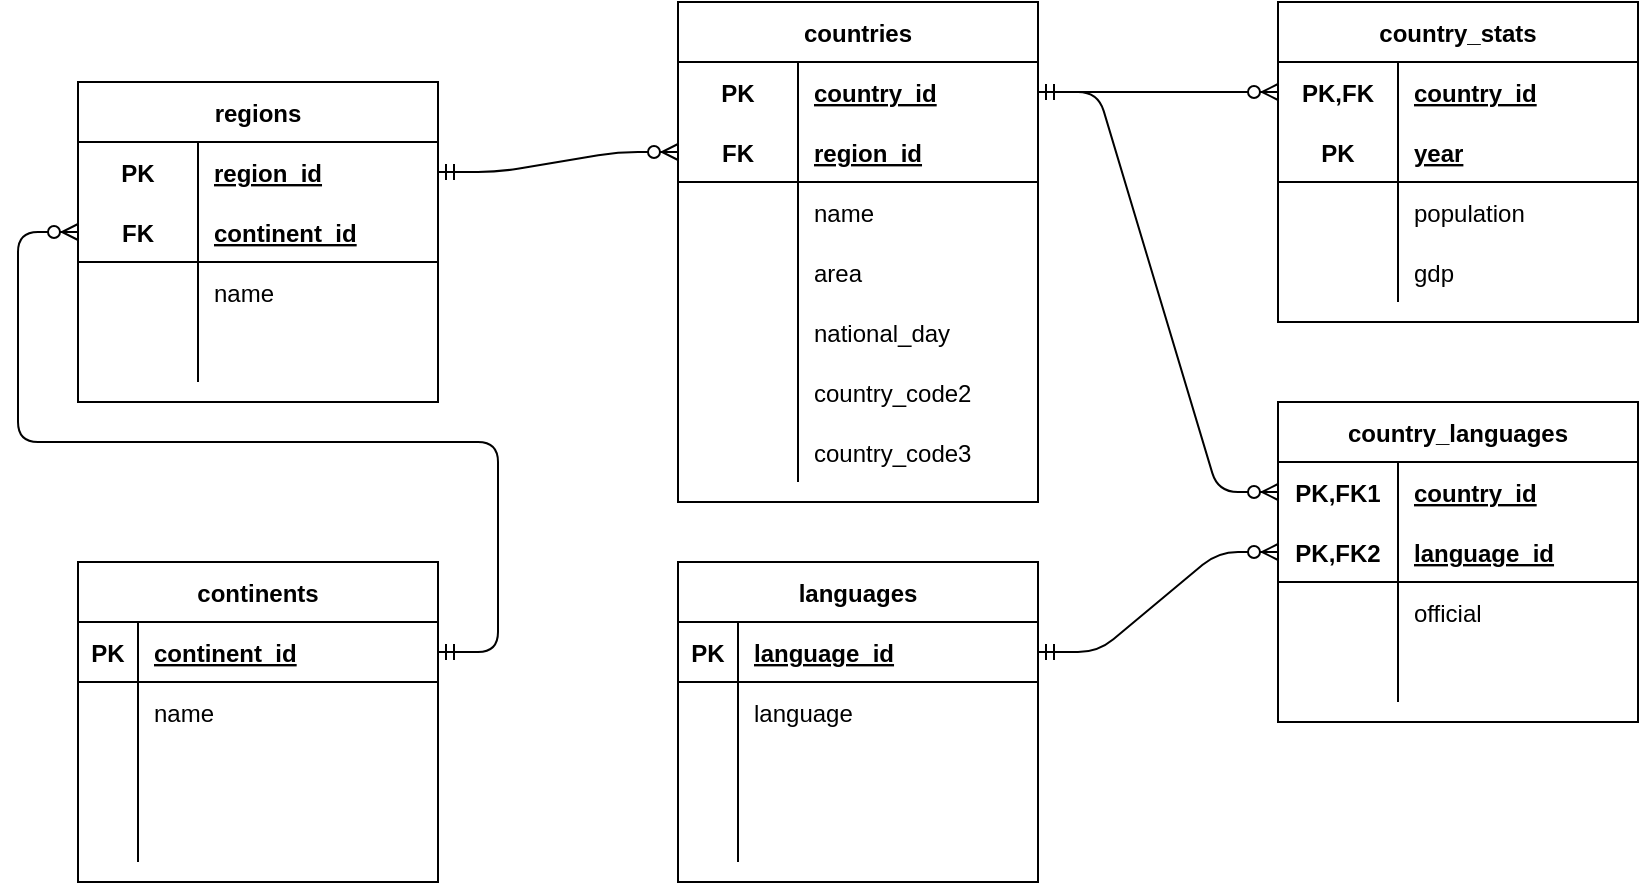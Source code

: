 <mxfile version="14.0.4" type="device"><diagram id="R2lEEEUBdFMjLlhIrx00" name="Page-1"><mxGraphModel dx="1554" dy="916" grid="1" gridSize="10" guides="1" tooltips="1" connect="1" arrows="1" fold="1" page="1" pageScale="1" pageWidth="850" pageHeight="1100" math="0" shadow="0" extFonts="Permanent Marker^https://fonts.googleapis.com/css?family=Permanent+Marker"><root><mxCell id="0"/><mxCell id="1" parent="0"/><mxCell id="aKPgTJMskJocDyLcc4iF-41" value="country_languages" style="shape=table;startSize=30;container=1;collapsible=1;childLayout=tableLayout;fixedRows=1;rowLines=0;fontStyle=1;align=center;resizeLast=1;" parent="1" vertex="1"><mxGeometry x="640" y="240" width="180" height="160" as="geometry"/></mxCell><mxCell id="aKPgTJMskJocDyLcc4iF-42" value="" style="shape=partialRectangle;collapsible=0;dropTarget=0;pointerEvents=0;fillColor=none;top=0;left=0;bottom=0;right=0;points=[[0,0.5],[1,0.5]];portConstraint=eastwest;" parent="aKPgTJMskJocDyLcc4iF-41" vertex="1"><mxGeometry y="30" width="180" height="30" as="geometry"/></mxCell><mxCell id="aKPgTJMskJocDyLcc4iF-43" value="PK,FK1" style="shape=partialRectangle;connectable=0;fillColor=none;top=0;left=0;bottom=0;right=0;fontStyle=1;overflow=hidden;" parent="aKPgTJMskJocDyLcc4iF-42" vertex="1"><mxGeometry width="60" height="30" as="geometry"/></mxCell><mxCell id="aKPgTJMskJocDyLcc4iF-44" value="country_id" style="shape=partialRectangle;connectable=0;fillColor=none;top=0;left=0;bottom=0;right=0;align=left;spacingLeft=6;fontStyle=5;overflow=hidden;" parent="aKPgTJMskJocDyLcc4iF-42" vertex="1"><mxGeometry x="60" width="120" height="30" as="geometry"/></mxCell><mxCell id="aKPgTJMskJocDyLcc4iF-45" value="" style="shape=partialRectangle;collapsible=0;dropTarget=0;pointerEvents=0;fillColor=none;top=0;left=0;bottom=1;right=0;points=[[0,0.5],[1,0.5]];portConstraint=eastwest;" parent="aKPgTJMskJocDyLcc4iF-41" vertex="1"><mxGeometry y="60" width="180" height="30" as="geometry"/></mxCell><mxCell id="aKPgTJMskJocDyLcc4iF-46" value="PK,FK2" style="shape=partialRectangle;connectable=0;fillColor=none;top=0;left=0;bottom=0;right=0;fontStyle=1;overflow=hidden;" parent="aKPgTJMskJocDyLcc4iF-45" vertex="1"><mxGeometry width="60" height="30" as="geometry"/></mxCell><mxCell id="aKPgTJMskJocDyLcc4iF-47" value="language_id" style="shape=partialRectangle;connectable=0;fillColor=none;top=0;left=0;bottom=0;right=0;align=left;spacingLeft=6;fontStyle=5;overflow=hidden;" parent="aKPgTJMskJocDyLcc4iF-45" vertex="1"><mxGeometry x="60" width="120" height="30" as="geometry"/></mxCell><mxCell id="aKPgTJMskJocDyLcc4iF-48" value="" style="shape=partialRectangle;collapsible=0;dropTarget=0;pointerEvents=0;fillColor=none;top=0;left=0;bottom=0;right=0;points=[[0,0.5],[1,0.5]];portConstraint=eastwest;" parent="aKPgTJMskJocDyLcc4iF-41" vertex="1"><mxGeometry y="90" width="180" height="30" as="geometry"/></mxCell><mxCell id="aKPgTJMskJocDyLcc4iF-49" value="" style="shape=partialRectangle;connectable=0;fillColor=none;top=0;left=0;bottom=0;right=0;editable=1;overflow=hidden;" parent="aKPgTJMskJocDyLcc4iF-48" vertex="1"><mxGeometry width="60" height="30" as="geometry"/></mxCell><mxCell id="aKPgTJMskJocDyLcc4iF-50" value="official" style="shape=partialRectangle;connectable=0;fillColor=none;top=0;left=0;bottom=0;right=0;align=left;spacingLeft=6;overflow=hidden;" parent="aKPgTJMskJocDyLcc4iF-48" vertex="1"><mxGeometry x="60" width="120" height="30" as="geometry"/></mxCell><mxCell id="aKPgTJMskJocDyLcc4iF-51" value="" style="shape=partialRectangle;collapsible=0;dropTarget=0;pointerEvents=0;fillColor=none;top=0;left=0;bottom=0;right=0;points=[[0,0.5],[1,0.5]];portConstraint=eastwest;" parent="aKPgTJMskJocDyLcc4iF-41" vertex="1"><mxGeometry y="120" width="180" height="30" as="geometry"/></mxCell><mxCell id="aKPgTJMskJocDyLcc4iF-52" value="" style="shape=partialRectangle;connectable=0;fillColor=none;top=0;left=0;bottom=0;right=0;editable=1;overflow=hidden;" parent="aKPgTJMskJocDyLcc4iF-51" vertex="1"><mxGeometry width="60" height="30" as="geometry"/></mxCell><mxCell id="aKPgTJMskJocDyLcc4iF-53" value="" style="shape=partialRectangle;connectable=0;fillColor=none;top=0;left=0;bottom=0;right=0;align=left;spacingLeft=6;overflow=hidden;" parent="aKPgTJMskJocDyLcc4iF-51" vertex="1"><mxGeometry x="60" width="120" height="30" as="geometry"/></mxCell><mxCell id="aKPgTJMskJocDyLcc4iF-54" value="country_stats" style="shape=table;startSize=30;container=1;collapsible=1;childLayout=tableLayout;fixedRows=1;rowLines=0;fontStyle=1;align=center;resizeLast=1;" parent="1" vertex="1"><mxGeometry x="640" y="40" width="180" height="160" as="geometry"/></mxCell><mxCell id="aKPgTJMskJocDyLcc4iF-55" value="" style="shape=partialRectangle;collapsible=0;dropTarget=0;pointerEvents=0;fillColor=none;top=0;left=0;bottom=0;right=0;points=[[0,0.5],[1,0.5]];portConstraint=eastwest;" parent="aKPgTJMskJocDyLcc4iF-54" vertex="1"><mxGeometry y="30" width="180" height="30" as="geometry"/></mxCell><mxCell id="aKPgTJMskJocDyLcc4iF-56" value="PK,FK" style="shape=partialRectangle;connectable=0;fillColor=none;top=0;left=0;bottom=0;right=0;fontStyle=1;overflow=hidden;" parent="aKPgTJMskJocDyLcc4iF-55" vertex="1"><mxGeometry width="60" height="30" as="geometry"/></mxCell><mxCell id="aKPgTJMskJocDyLcc4iF-57" value="country_id" style="shape=partialRectangle;connectable=0;fillColor=none;top=0;left=0;bottom=0;right=0;align=left;spacingLeft=6;fontStyle=5;overflow=hidden;" parent="aKPgTJMskJocDyLcc4iF-55" vertex="1"><mxGeometry x="60" width="120" height="30" as="geometry"/></mxCell><mxCell id="aKPgTJMskJocDyLcc4iF-58" value="" style="shape=partialRectangle;collapsible=0;dropTarget=0;pointerEvents=0;fillColor=none;top=0;left=0;bottom=1;right=0;points=[[0,0.5],[1,0.5]];portConstraint=eastwest;" parent="aKPgTJMskJocDyLcc4iF-54" vertex="1"><mxGeometry y="60" width="180" height="30" as="geometry"/></mxCell><mxCell id="aKPgTJMskJocDyLcc4iF-59" value="PK" style="shape=partialRectangle;connectable=0;fillColor=none;top=0;left=0;bottom=0;right=0;fontStyle=1;overflow=hidden;" parent="aKPgTJMskJocDyLcc4iF-58" vertex="1"><mxGeometry width="60" height="30" as="geometry"/></mxCell><mxCell id="aKPgTJMskJocDyLcc4iF-60" value="year" style="shape=partialRectangle;connectable=0;fillColor=none;top=0;left=0;bottom=0;right=0;align=left;spacingLeft=6;fontStyle=5;overflow=hidden;" parent="aKPgTJMskJocDyLcc4iF-58" vertex="1"><mxGeometry x="60" width="120" height="30" as="geometry"/></mxCell><mxCell id="aKPgTJMskJocDyLcc4iF-61" value="" style="shape=partialRectangle;collapsible=0;dropTarget=0;pointerEvents=0;fillColor=none;top=0;left=0;bottom=0;right=0;points=[[0,0.5],[1,0.5]];portConstraint=eastwest;" parent="aKPgTJMskJocDyLcc4iF-54" vertex="1"><mxGeometry y="90" width="180" height="30" as="geometry"/></mxCell><mxCell id="aKPgTJMskJocDyLcc4iF-62" value="" style="shape=partialRectangle;connectable=0;fillColor=none;top=0;left=0;bottom=0;right=0;editable=1;overflow=hidden;" parent="aKPgTJMskJocDyLcc4iF-61" vertex="1"><mxGeometry width="60" height="30" as="geometry"/></mxCell><mxCell id="aKPgTJMskJocDyLcc4iF-63" value="population" style="shape=partialRectangle;connectable=0;fillColor=none;top=0;left=0;bottom=0;right=0;align=left;spacingLeft=6;overflow=hidden;" parent="aKPgTJMskJocDyLcc4iF-61" vertex="1"><mxGeometry x="60" width="120" height="30" as="geometry"/></mxCell><mxCell id="aKPgTJMskJocDyLcc4iF-64" value="" style="shape=partialRectangle;collapsible=0;dropTarget=0;pointerEvents=0;fillColor=none;top=0;left=0;bottom=0;right=0;points=[[0,0.5],[1,0.5]];portConstraint=eastwest;" parent="aKPgTJMskJocDyLcc4iF-54" vertex="1"><mxGeometry y="120" width="180" height="30" as="geometry"/></mxCell><mxCell id="aKPgTJMskJocDyLcc4iF-65" value="" style="shape=partialRectangle;connectable=0;fillColor=none;top=0;left=0;bottom=0;right=0;editable=1;overflow=hidden;" parent="aKPgTJMskJocDyLcc4iF-64" vertex="1"><mxGeometry width="60" height="30" as="geometry"/></mxCell><mxCell id="aKPgTJMskJocDyLcc4iF-66" value="gdp" style="shape=partialRectangle;connectable=0;fillColor=none;top=0;left=0;bottom=0;right=0;align=left;spacingLeft=6;overflow=hidden;" parent="aKPgTJMskJocDyLcc4iF-64" vertex="1"><mxGeometry x="60" width="120" height="30" as="geometry"/></mxCell><mxCell id="AbaBaUnDroJ3zwLd7RXz-52" value="countries" style="shape=table;startSize=30;container=1;collapsible=1;childLayout=tableLayout;fixedRows=1;rowLines=0;fontStyle=1;align=center;resizeLast=1;" parent="1" vertex="1"><mxGeometry x="340" y="40" width="180" height="250" as="geometry"/></mxCell><mxCell id="AbaBaUnDroJ3zwLd7RXz-53" value="" style="shape=partialRectangle;collapsible=0;dropTarget=0;pointerEvents=0;fillColor=none;top=0;left=0;bottom=0;right=0;points=[[0,0.5],[1,0.5]];portConstraint=eastwest;" parent="AbaBaUnDroJ3zwLd7RXz-52" vertex="1"><mxGeometry y="30" width="180" height="30" as="geometry"/></mxCell><mxCell id="AbaBaUnDroJ3zwLd7RXz-54" value="PK" style="shape=partialRectangle;connectable=0;fillColor=none;top=0;left=0;bottom=0;right=0;fontStyle=1;overflow=hidden;" parent="AbaBaUnDroJ3zwLd7RXz-53" vertex="1"><mxGeometry width="60" height="30" as="geometry"/></mxCell><mxCell id="AbaBaUnDroJ3zwLd7RXz-55" value="country_id" style="shape=partialRectangle;connectable=0;fillColor=none;top=0;left=0;bottom=0;right=0;align=left;spacingLeft=6;fontStyle=5;overflow=hidden;" parent="AbaBaUnDroJ3zwLd7RXz-53" vertex="1"><mxGeometry x="60" width="120" height="30" as="geometry"/></mxCell><mxCell id="AbaBaUnDroJ3zwLd7RXz-56" value="" style="shape=partialRectangle;collapsible=0;dropTarget=0;pointerEvents=0;fillColor=none;top=0;left=0;bottom=1;right=0;points=[[0,0.5],[1,0.5]];portConstraint=eastwest;" parent="AbaBaUnDroJ3zwLd7RXz-52" vertex="1"><mxGeometry y="60" width="180" height="30" as="geometry"/></mxCell><mxCell id="AbaBaUnDroJ3zwLd7RXz-57" value="FK" style="shape=partialRectangle;connectable=0;fillColor=none;top=0;left=0;bottom=0;right=0;fontStyle=1;overflow=hidden;" parent="AbaBaUnDroJ3zwLd7RXz-56" vertex="1"><mxGeometry width="60" height="30" as="geometry"/></mxCell><mxCell id="AbaBaUnDroJ3zwLd7RXz-58" value="region_id" style="shape=partialRectangle;connectable=0;fillColor=none;top=0;left=0;bottom=0;right=0;align=left;spacingLeft=6;fontStyle=5;overflow=hidden;" parent="AbaBaUnDroJ3zwLd7RXz-56" vertex="1"><mxGeometry x="60" width="120" height="30" as="geometry"/></mxCell><mxCell id="AbaBaUnDroJ3zwLd7RXz-59" value="" style="shape=partialRectangle;collapsible=0;dropTarget=0;pointerEvents=0;fillColor=none;top=0;left=0;bottom=0;right=0;points=[[0,0.5],[1,0.5]];portConstraint=eastwest;" parent="AbaBaUnDroJ3zwLd7RXz-52" vertex="1"><mxGeometry y="90" width="180" height="30" as="geometry"/></mxCell><mxCell id="AbaBaUnDroJ3zwLd7RXz-60" value="" style="shape=partialRectangle;connectable=0;fillColor=none;top=0;left=0;bottom=0;right=0;editable=1;overflow=hidden;" parent="AbaBaUnDroJ3zwLd7RXz-59" vertex="1"><mxGeometry width="60" height="30" as="geometry"/></mxCell><mxCell id="AbaBaUnDroJ3zwLd7RXz-61" value="name" style="shape=partialRectangle;connectable=0;fillColor=none;top=0;left=0;bottom=0;right=0;align=left;spacingLeft=6;overflow=hidden;" parent="AbaBaUnDroJ3zwLd7RXz-59" vertex="1"><mxGeometry x="60" width="120" height="30" as="geometry"/></mxCell><mxCell id="AbaBaUnDroJ3zwLd7RXz-62" value="" style="shape=partialRectangle;collapsible=0;dropTarget=0;pointerEvents=0;fillColor=none;top=0;left=0;bottom=0;right=0;points=[[0,0.5],[1,0.5]];portConstraint=eastwest;" parent="AbaBaUnDroJ3zwLd7RXz-52" vertex="1"><mxGeometry y="120" width="180" height="30" as="geometry"/></mxCell><mxCell id="AbaBaUnDroJ3zwLd7RXz-63" value="" style="shape=partialRectangle;connectable=0;fillColor=none;top=0;left=0;bottom=0;right=0;editable=1;overflow=hidden;" parent="AbaBaUnDroJ3zwLd7RXz-62" vertex="1"><mxGeometry width="60" height="30" as="geometry"/></mxCell><mxCell id="AbaBaUnDroJ3zwLd7RXz-64" value="area" style="shape=partialRectangle;connectable=0;fillColor=none;top=0;left=0;bottom=0;right=0;align=left;spacingLeft=6;overflow=hidden;" parent="AbaBaUnDroJ3zwLd7RXz-62" vertex="1"><mxGeometry x="60" width="120" height="30" as="geometry"/></mxCell><mxCell id="AbaBaUnDroJ3zwLd7RXz-65" value="" style="shape=partialRectangle;collapsible=0;dropTarget=0;pointerEvents=0;fillColor=none;top=0;left=0;bottom=0;right=0;points=[[0,0.5],[1,0.5]];portConstraint=eastwest;" parent="AbaBaUnDroJ3zwLd7RXz-52" vertex="1"><mxGeometry y="150" width="180" height="30" as="geometry"/></mxCell><mxCell id="AbaBaUnDroJ3zwLd7RXz-66" value="" style="shape=partialRectangle;connectable=0;fillColor=none;top=0;left=0;bottom=0;right=0;editable=1;overflow=hidden;" parent="AbaBaUnDroJ3zwLd7RXz-65" vertex="1"><mxGeometry width="60" height="30" as="geometry"/></mxCell><mxCell id="AbaBaUnDroJ3zwLd7RXz-67" value="national_day" style="shape=partialRectangle;connectable=0;fillColor=none;top=0;left=0;bottom=0;right=0;align=left;spacingLeft=6;overflow=hidden;" parent="AbaBaUnDroJ3zwLd7RXz-65" vertex="1"><mxGeometry x="60" width="120" height="30" as="geometry"/></mxCell><mxCell id="AbaBaUnDroJ3zwLd7RXz-68" value="" style="shape=partialRectangle;collapsible=0;dropTarget=0;pointerEvents=0;fillColor=none;top=0;left=0;bottom=0;right=0;points=[[0,0.5],[1,0.5]];portConstraint=eastwest;" parent="AbaBaUnDroJ3zwLd7RXz-52" vertex="1"><mxGeometry y="180" width="180" height="30" as="geometry"/></mxCell><mxCell id="AbaBaUnDroJ3zwLd7RXz-69" value="" style="shape=partialRectangle;connectable=0;fillColor=none;top=0;left=0;bottom=0;right=0;editable=1;overflow=hidden;" parent="AbaBaUnDroJ3zwLd7RXz-68" vertex="1"><mxGeometry width="60" height="30" as="geometry"/></mxCell><mxCell id="AbaBaUnDroJ3zwLd7RXz-70" value="country_code2" style="shape=partialRectangle;connectable=0;fillColor=none;top=0;left=0;bottom=0;right=0;align=left;spacingLeft=6;overflow=hidden;" parent="AbaBaUnDroJ3zwLd7RXz-68" vertex="1"><mxGeometry x="60" width="120" height="30" as="geometry"/></mxCell><mxCell id="AbaBaUnDroJ3zwLd7RXz-71" value="" style="shape=partialRectangle;collapsible=0;dropTarget=0;pointerEvents=0;fillColor=none;top=0;left=0;bottom=0;right=0;points=[[0,0.5],[1,0.5]];portConstraint=eastwest;" parent="AbaBaUnDroJ3zwLd7RXz-52" vertex="1"><mxGeometry y="210" width="180" height="30" as="geometry"/></mxCell><mxCell id="AbaBaUnDroJ3zwLd7RXz-72" value="" style="shape=partialRectangle;connectable=0;fillColor=none;top=0;left=0;bottom=0;right=0;editable=1;overflow=hidden;" parent="AbaBaUnDroJ3zwLd7RXz-71" vertex="1"><mxGeometry width="60" height="30" as="geometry"/></mxCell><mxCell id="AbaBaUnDroJ3zwLd7RXz-73" value="country_code3" style="shape=partialRectangle;connectable=0;fillColor=none;top=0;left=0;bottom=0;right=0;align=left;spacingLeft=6;overflow=hidden;" parent="AbaBaUnDroJ3zwLd7RXz-71" vertex="1"><mxGeometry x="60" width="120" height="30" as="geometry"/></mxCell><mxCell id="aKPgTJMskJocDyLcc4iF-1" value="languages" style="shape=table;startSize=30;container=1;collapsible=1;childLayout=tableLayout;fixedRows=1;rowLines=0;fontStyle=1;align=center;resizeLast=1;" parent="1" vertex="1"><mxGeometry x="340" y="320" width="180" height="160" as="geometry"/></mxCell><mxCell id="aKPgTJMskJocDyLcc4iF-2" value="" style="shape=partialRectangle;collapsible=0;dropTarget=0;pointerEvents=0;fillColor=none;top=0;left=0;bottom=1;right=0;points=[[0,0.5],[1,0.5]];portConstraint=eastwest;" parent="aKPgTJMskJocDyLcc4iF-1" vertex="1"><mxGeometry y="30" width="180" height="30" as="geometry"/></mxCell><mxCell id="aKPgTJMskJocDyLcc4iF-3" value="PK" style="shape=partialRectangle;connectable=0;fillColor=none;top=0;left=0;bottom=0;right=0;fontStyle=1;overflow=hidden;" parent="aKPgTJMskJocDyLcc4iF-2" vertex="1"><mxGeometry width="30" height="30" as="geometry"/></mxCell><mxCell id="aKPgTJMskJocDyLcc4iF-4" value="language_id" style="shape=partialRectangle;connectable=0;fillColor=none;top=0;left=0;bottom=0;right=0;align=left;spacingLeft=6;fontStyle=5;overflow=hidden;" parent="aKPgTJMskJocDyLcc4iF-2" vertex="1"><mxGeometry x="30" width="150" height="30" as="geometry"/></mxCell><mxCell id="aKPgTJMskJocDyLcc4iF-5" value="" style="shape=partialRectangle;collapsible=0;dropTarget=0;pointerEvents=0;fillColor=none;top=0;left=0;bottom=0;right=0;points=[[0,0.5],[1,0.5]];portConstraint=eastwest;" parent="aKPgTJMskJocDyLcc4iF-1" vertex="1"><mxGeometry y="60" width="180" height="30" as="geometry"/></mxCell><mxCell id="aKPgTJMskJocDyLcc4iF-6" value="" style="shape=partialRectangle;connectable=0;fillColor=none;top=0;left=0;bottom=0;right=0;editable=1;overflow=hidden;" parent="aKPgTJMskJocDyLcc4iF-5" vertex="1"><mxGeometry width="30" height="30" as="geometry"/></mxCell><mxCell id="aKPgTJMskJocDyLcc4iF-7" value="language" style="shape=partialRectangle;connectable=0;fillColor=none;top=0;left=0;bottom=0;right=0;align=left;spacingLeft=6;overflow=hidden;" parent="aKPgTJMskJocDyLcc4iF-5" vertex="1"><mxGeometry x="30" width="150" height="30" as="geometry"/></mxCell><mxCell id="aKPgTJMskJocDyLcc4iF-8" value="" style="shape=partialRectangle;collapsible=0;dropTarget=0;pointerEvents=0;fillColor=none;top=0;left=0;bottom=0;right=0;points=[[0,0.5],[1,0.5]];portConstraint=eastwest;" parent="aKPgTJMskJocDyLcc4iF-1" vertex="1"><mxGeometry y="90" width="180" height="30" as="geometry"/></mxCell><mxCell id="aKPgTJMskJocDyLcc4iF-9" value="" style="shape=partialRectangle;connectable=0;fillColor=none;top=0;left=0;bottom=0;right=0;editable=1;overflow=hidden;" parent="aKPgTJMskJocDyLcc4iF-8" vertex="1"><mxGeometry width="30" height="30" as="geometry"/></mxCell><mxCell id="aKPgTJMskJocDyLcc4iF-10" value="" style="shape=partialRectangle;connectable=0;fillColor=none;top=0;left=0;bottom=0;right=0;align=left;spacingLeft=6;overflow=hidden;" parent="aKPgTJMskJocDyLcc4iF-8" vertex="1"><mxGeometry x="30" width="150" height="30" as="geometry"/></mxCell><mxCell id="aKPgTJMskJocDyLcc4iF-11" value="" style="shape=partialRectangle;collapsible=0;dropTarget=0;pointerEvents=0;fillColor=none;top=0;left=0;bottom=0;right=0;points=[[0,0.5],[1,0.5]];portConstraint=eastwest;" parent="aKPgTJMskJocDyLcc4iF-1" vertex="1"><mxGeometry y="120" width="180" height="30" as="geometry"/></mxCell><mxCell id="aKPgTJMskJocDyLcc4iF-12" value="" style="shape=partialRectangle;connectable=0;fillColor=none;top=0;left=0;bottom=0;right=0;editable=1;overflow=hidden;" parent="aKPgTJMskJocDyLcc4iF-11" vertex="1"><mxGeometry width="30" height="30" as="geometry"/></mxCell><mxCell id="aKPgTJMskJocDyLcc4iF-13" value="" style="shape=partialRectangle;connectable=0;fillColor=none;top=0;left=0;bottom=0;right=0;align=left;spacingLeft=6;overflow=hidden;" parent="aKPgTJMskJocDyLcc4iF-11" vertex="1"><mxGeometry x="30" width="150" height="30" as="geometry"/></mxCell><mxCell id="AbaBaUnDroJ3zwLd7RXz-104" value="regions" style="shape=table;startSize=30;container=1;collapsible=1;childLayout=tableLayout;fixedRows=1;rowLines=0;fontStyle=1;align=center;resizeLast=1;" parent="1" vertex="1"><mxGeometry x="40" y="80" width="180" height="160" as="geometry"/></mxCell><mxCell id="AbaBaUnDroJ3zwLd7RXz-105" value="" style="shape=partialRectangle;collapsible=0;dropTarget=0;pointerEvents=0;fillColor=none;top=0;left=0;bottom=0;right=0;points=[[0,0.5],[1,0.5]];portConstraint=eastwest;" parent="AbaBaUnDroJ3zwLd7RXz-104" vertex="1"><mxGeometry y="30" width="180" height="30" as="geometry"/></mxCell><mxCell id="AbaBaUnDroJ3zwLd7RXz-106" value="PK" style="shape=partialRectangle;connectable=0;fillColor=none;top=0;left=0;bottom=0;right=0;fontStyle=1;overflow=hidden;" parent="AbaBaUnDroJ3zwLd7RXz-105" vertex="1"><mxGeometry width="60" height="30" as="geometry"/></mxCell><mxCell id="AbaBaUnDroJ3zwLd7RXz-107" value="region_id" style="shape=partialRectangle;connectable=0;fillColor=none;top=0;left=0;bottom=0;right=0;align=left;spacingLeft=6;fontStyle=5;overflow=hidden;" parent="AbaBaUnDroJ3zwLd7RXz-105" vertex="1"><mxGeometry x="60" width="120" height="30" as="geometry"/></mxCell><mxCell id="AbaBaUnDroJ3zwLd7RXz-108" value="" style="shape=partialRectangle;collapsible=0;dropTarget=0;pointerEvents=0;fillColor=none;top=0;left=0;bottom=1;right=0;points=[[0,0.5],[1,0.5]];portConstraint=eastwest;" parent="AbaBaUnDroJ3zwLd7RXz-104" vertex="1"><mxGeometry y="60" width="180" height="30" as="geometry"/></mxCell><mxCell id="AbaBaUnDroJ3zwLd7RXz-109" value="FK" style="shape=partialRectangle;connectable=0;fillColor=none;top=0;left=0;bottom=0;right=0;fontStyle=1;overflow=hidden;" parent="AbaBaUnDroJ3zwLd7RXz-108" vertex="1"><mxGeometry width="60" height="30" as="geometry"/></mxCell><mxCell id="AbaBaUnDroJ3zwLd7RXz-110" value="continent_id" style="shape=partialRectangle;connectable=0;fillColor=none;top=0;left=0;bottom=0;right=0;align=left;spacingLeft=6;fontStyle=5;overflow=hidden;" parent="AbaBaUnDroJ3zwLd7RXz-108" vertex="1"><mxGeometry x="60" width="120" height="30" as="geometry"/></mxCell><mxCell id="AbaBaUnDroJ3zwLd7RXz-111" value="" style="shape=partialRectangle;collapsible=0;dropTarget=0;pointerEvents=0;fillColor=none;top=0;left=0;bottom=0;right=0;points=[[0,0.5],[1,0.5]];portConstraint=eastwest;" parent="AbaBaUnDroJ3zwLd7RXz-104" vertex="1"><mxGeometry y="90" width="180" height="30" as="geometry"/></mxCell><mxCell id="AbaBaUnDroJ3zwLd7RXz-112" value="" style="shape=partialRectangle;connectable=0;fillColor=none;top=0;left=0;bottom=0;right=0;editable=1;overflow=hidden;" parent="AbaBaUnDroJ3zwLd7RXz-111" vertex="1"><mxGeometry width="60" height="30" as="geometry"/></mxCell><mxCell id="AbaBaUnDroJ3zwLd7RXz-113" value="name" style="shape=partialRectangle;connectable=0;fillColor=none;top=0;left=0;bottom=0;right=0;align=left;spacingLeft=6;overflow=hidden;" parent="AbaBaUnDroJ3zwLd7RXz-111" vertex="1"><mxGeometry x="60" width="120" height="30" as="geometry"/></mxCell><mxCell id="AbaBaUnDroJ3zwLd7RXz-114" value="" style="shape=partialRectangle;collapsible=0;dropTarget=0;pointerEvents=0;fillColor=none;top=0;left=0;bottom=0;right=0;points=[[0,0.5],[1,0.5]];portConstraint=eastwest;" parent="AbaBaUnDroJ3zwLd7RXz-104" vertex="1"><mxGeometry y="120" width="180" height="30" as="geometry"/></mxCell><mxCell id="AbaBaUnDroJ3zwLd7RXz-115" value="" style="shape=partialRectangle;connectable=0;fillColor=none;top=0;left=0;bottom=0;right=0;editable=1;overflow=hidden;" parent="AbaBaUnDroJ3zwLd7RXz-114" vertex="1"><mxGeometry width="60" height="30" as="geometry"/></mxCell><mxCell id="AbaBaUnDroJ3zwLd7RXz-116" value="" style="shape=partialRectangle;connectable=0;fillColor=none;top=0;left=0;bottom=0;right=0;align=left;spacingLeft=6;overflow=hidden;" parent="AbaBaUnDroJ3zwLd7RXz-114" vertex="1"><mxGeometry x="60" width="120" height="30" as="geometry"/></mxCell><mxCell id="AbaBaUnDroJ3zwLd7RXz-91" value="continents" style="shape=table;startSize=30;container=1;collapsible=1;childLayout=tableLayout;fixedRows=1;rowLines=0;fontStyle=1;align=center;resizeLast=1;" parent="1" vertex="1"><mxGeometry x="40" y="320" width="180" height="160" as="geometry"/></mxCell><mxCell id="AbaBaUnDroJ3zwLd7RXz-92" value="" style="shape=partialRectangle;collapsible=0;dropTarget=0;pointerEvents=0;fillColor=none;top=0;left=0;bottom=1;right=0;points=[[0,0.5],[1,0.5]];portConstraint=eastwest;" parent="AbaBaUnDroJ3zwLd7RXz-91" vertex="1"><mxGeometry y="30" width="180" height="30" as="geometry"/></mxCell><mxCell id="AbaBaUnDroJ3zwLd7RXz-93" value="PK" style="shape=partialRectangle;connectable=0;fillColor=none;top=0;left=0;bottom=0;right=0;fontStyle=1;overflow=hidden;" parent="AbaBaUnDroJ3zwLd7RXz-92" vertex="1"><mxGeometry width="30" height="30" as="geometry"/></mxCell><mxCell id="AbaBaUnDroJ3zwLd7RXz-94" value="continent_id" style="shape=partialRectangle;connectable=0;fillColor=none;top=0;left=0;bottom=0;right=0;align=left;spacingLeft=6;fontStyle=5;overflow=hidden;" parent="AbaBaUnDroJ3zwLd7RXz-92" vertex="1"><mxGeometry x="30" width="150" height="30" as="geometry"/></mxCell><mxCell id="AbaBaUnDroJ3zwLd7RXz-95" value="" style="shape=partialRectangle;collapsible=0;dropTarget=0;pointerEvents=0;fillColor=none;top=0;left=0;bottom=0;right=0;points=[[0,0.5],[1,0.5]];portConstraint=eastwest;" parent="AbaBaUnDroJ3zwLd7RXz-91" vertex="1"><mxGeometry y="60" width="180" height="30" as="geometry"/></mxCell><mxCell id="AbaBaUnDroJ3zwLd7RXz-96" value="" style="shape=partialRectangle;connectable=0;fillColor=none;top=0;left=0;bottom=0;right=0;editable=1;overflow=hidden;" parent="AbaBaUnDroJ3zwLd7RXz-95" vertex="1"><mxGeometry width="30" height="30" as="geometry"/></mxCell><mxCell id="AbaBaUnDroJ3zwLd7RXz-97" value="name" style="shape=partialRectangle;connectable=0;fillColor=none;top=0;left=0;bottom=0;right=0;align=left;spacingLeft=6;overflow=hidden;" parent="AbaBaUnDroJ3zwLd7RXz-95" vertex="1"><mxGeometry x="30" width="150" height="30" as="geometry"/></mxCell><mxCell id="AbaBaUnDroJ3zwLd7RXz-98" value="" style="shape=partialRectangle;collapsible=0;dropTarget=0;pointerEvents=0;fillColor=none;top=0;left=0;bottom=0;right=0;points=[[0,0.5],[1,0.5]];portConstraint=eastwest;" parent="AbaBaUnDroJ3zwLd7RXz-91" vertex="1"><mxGeometry y="90" width="180" height="30" as="geometry"/></mxCell><mxCell id="AbaBaUnDroJ3zwLd7RXz-99" value="" style="shape=partialRectangle;connectable=0;fillColor=none;top=0;left=0;bottom=0;right=0;editable=1;overflow=hidden;" parent="AbaBaUnDroJ3zwLd7RXz-98" vertex="1"><mxGeometry width="30" height="30" as="geometry"/></mxCell><mxCell id="AbaBaUnDroJ3zwLd7RXz-100" value="" style="shape=partialRectangle;connectable=0;fillColor=none;top=0;left=0;bottom=0;right=0;align=left;spacingLeft=6;overflow=hidden;" parent="AbaBaUnDroJ3zwLd7RXz-98" vertex="1"><mxGeometry x="30" width="150" height="30" as="geometry"/></mxCell><mxCell id="AbaBaUnDroJ3zwLd7RXz-101" value="" style="shape=partialRectangle;collapsible=0;dropTarget=0;pointerEvents=0;fillColor=none;top=0;left=0;bottom=0;right=0;points=[[0,0.5],[1,0.5]];portConstraint=eastwest;" parent="AbaBaUnDroJ3zwLd7RXz-91" vertex="1"><mxGeometry y="120" width="180" height="30" as="geometry"/></mxCell><mxCell id="AbaBaUnDroJ3zwLd7RXz-102" value="" style="shape=partialRectangle;connectable=0;fillColor=none;top=0;left=0;bottom=0;right=0;editable=1;overflow=hidden;" parent="AbaBaUnDroJ3zwLd7RXz-101" vertex="1"><mxGeometry width="30" height="30" as="geometry"/></mxCell><mxCell id="AbaBaUnDroJ3zwLd7RXz-103" value="" style="shape=partialRectangle;connectable=0;fillColor=none;top=0;left=0;bottom=0;right=0;align=left;spacingLeft=6;overflow=hidden;" parent="AbaBaUnDroJ3zwLd7RXz-101" vertex="1"><mxGeometry x="30" width="150" height="30" as="geometry"/></mxCell><mxCell id="VspmRgz_8k15mi75knOX-1" value="" style="edgeStyle=entityRelationEdgeStyle;fontSize=12;html=1;endArrow=ERzeroToMany;startArrow=ERmandOne;exitX=1;exitY=0.5;exitDx=0;exitDy=0;" parent="1" source="AbaBaUnDroJ3zwLd7RXz-92" edge="1"><mxGeometry width="100" height="100" relative="1" as="geometry"><mxPoint x="230" y="360" as="sourcePoint"/><mxPoint x="40" y="155" as="targetPoint"/></mxGeometry></mxCell><mxCell id="VspmRgz_8k15mi75knOX-2" value="" style="edgeStyle=entityRelationEdgeStyle;fontSize=12;html=1;endArrow=ERzeroToMany;startArrow=ERmandOne;exitX=1;exitY=0.5;exitDx=0;exitDy=0;entryX=0;entryY=0.5;entryDx=0;entryDy=0;" parent="1" source="AbaBaUnDroJ3zwLd7RXz-105" target="AbaBaUnDroJ3zwLd7RXz-56" edge="1"><mxGeometry width="100" height="100" relative="1" as="geometry"><mxPoint x="290" y="310" as="sourcePoint"/><mxPoint x="390" y="210" as="targetPoint"/></mxGeometry></mxCell><mxCell id="VspmRgz_8k15mi75knOX-3" value="" style="edgeStyle=entityRelationEdgeStyle;fontSize=12;html=1;endArrow=ERzeroToMany;startArrow=ERmandOne;entryX=0;entryY=0.5;entryDx=0;entryDy=0;exitX=1;exitY=0.5;exitDx=0;exitDy=0;" parent="1" source="AbaBaUnDroJ3zwLd7RXz-53" target="aKPgTJMskJocDyLcc4iF-55" edge="1"><mxGeometry width="100" height="100" relative="1" as="geometry"><mxPoint x="290" y="310" as="sourcePoint"/><mxPoint x="390" y="210" as="targetPoint"/></mxGeometry></mxCell><mxCell id="VspmRgz_8k15mi75knOX-5" value="" style="edgeStyle=entityRelationEdgeStyle;fontSize=12;html=1;endArrow=ERzeroToMany;startArrow=ERmandOne;exitX=1;exitY=0.5;exitDx=0;exitDy=0;entryX=0;entryY=0.5;entryDx=0;entryDy=0;" parent="1" source="aKPgTJMskJocDyLcc4iF-2" target="aKPgTJMskJocDyLcc4iF-45" edge="1"><mxGeometry width="100" height="100" relative="1" as="geometry"><mxPoint x="290" y="310" as="sourcePoint"/><mxPoint x="390" y="210" as="targetPoint"/></mxGeometry></mxCell><mxCell id="VspmRgz_8k15mi75knOX-6" value="" style="edgeStyle=entityRelationEdgeStyle;fontSize=12;html=1;endArrow=ERzeroToMany;startArrow=ERmandOne;entryX=0;entryY=0.5;entryDx=0;entryDy=0;exitX=1;exitY=0.5;exitDx=0;exitDy=0;" parent="1" source="AbaBaUnDroJ3zwLd7RXz-53" target="aKPgTJMskJocDyLcc4iF-42" edge="1"><mxGeometry width="100" height="100" relative="1" as="geometry"><mxPoint x="290" y="310" as="sourcePoint"/><mxPoint x="390" y="210" as="targetPoint"/></mxGeometry></mxCell></root></mxGraphModel></diagram></mxfile>
